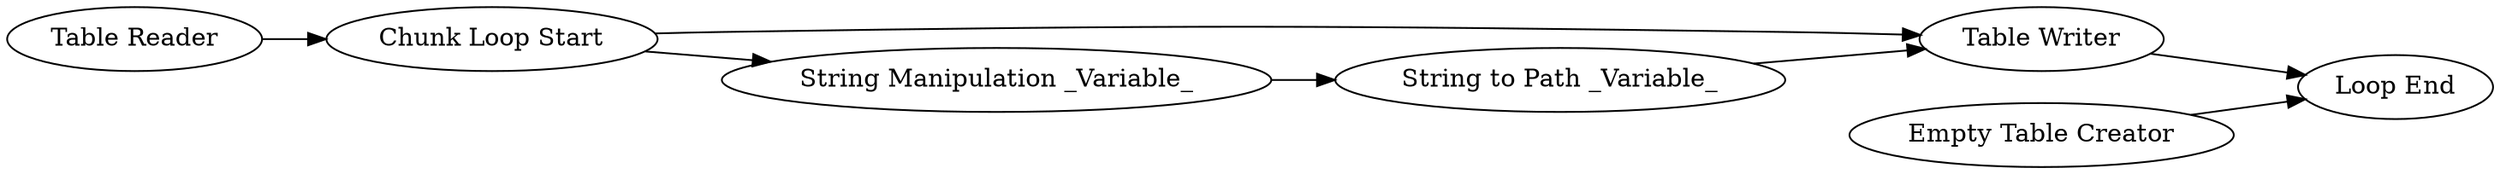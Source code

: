 digraph {
	1 [label="Table Reader"]
	2 [label="Chunk Loop Start"]
	3 [label="Table Writer"]
	4 [label="String Manipulation _Variable_"]
	5 [label="String to Path _Variable_"]
	6 [label="Loop End"]
	7 [label="Empty Table Creator"]
	1 -> 2
	2 -> 3
	2 -> 4
	3 -> 6
	4 -> 5
	5 -> 3
	7 -> 6
	rankdir=LR
}
